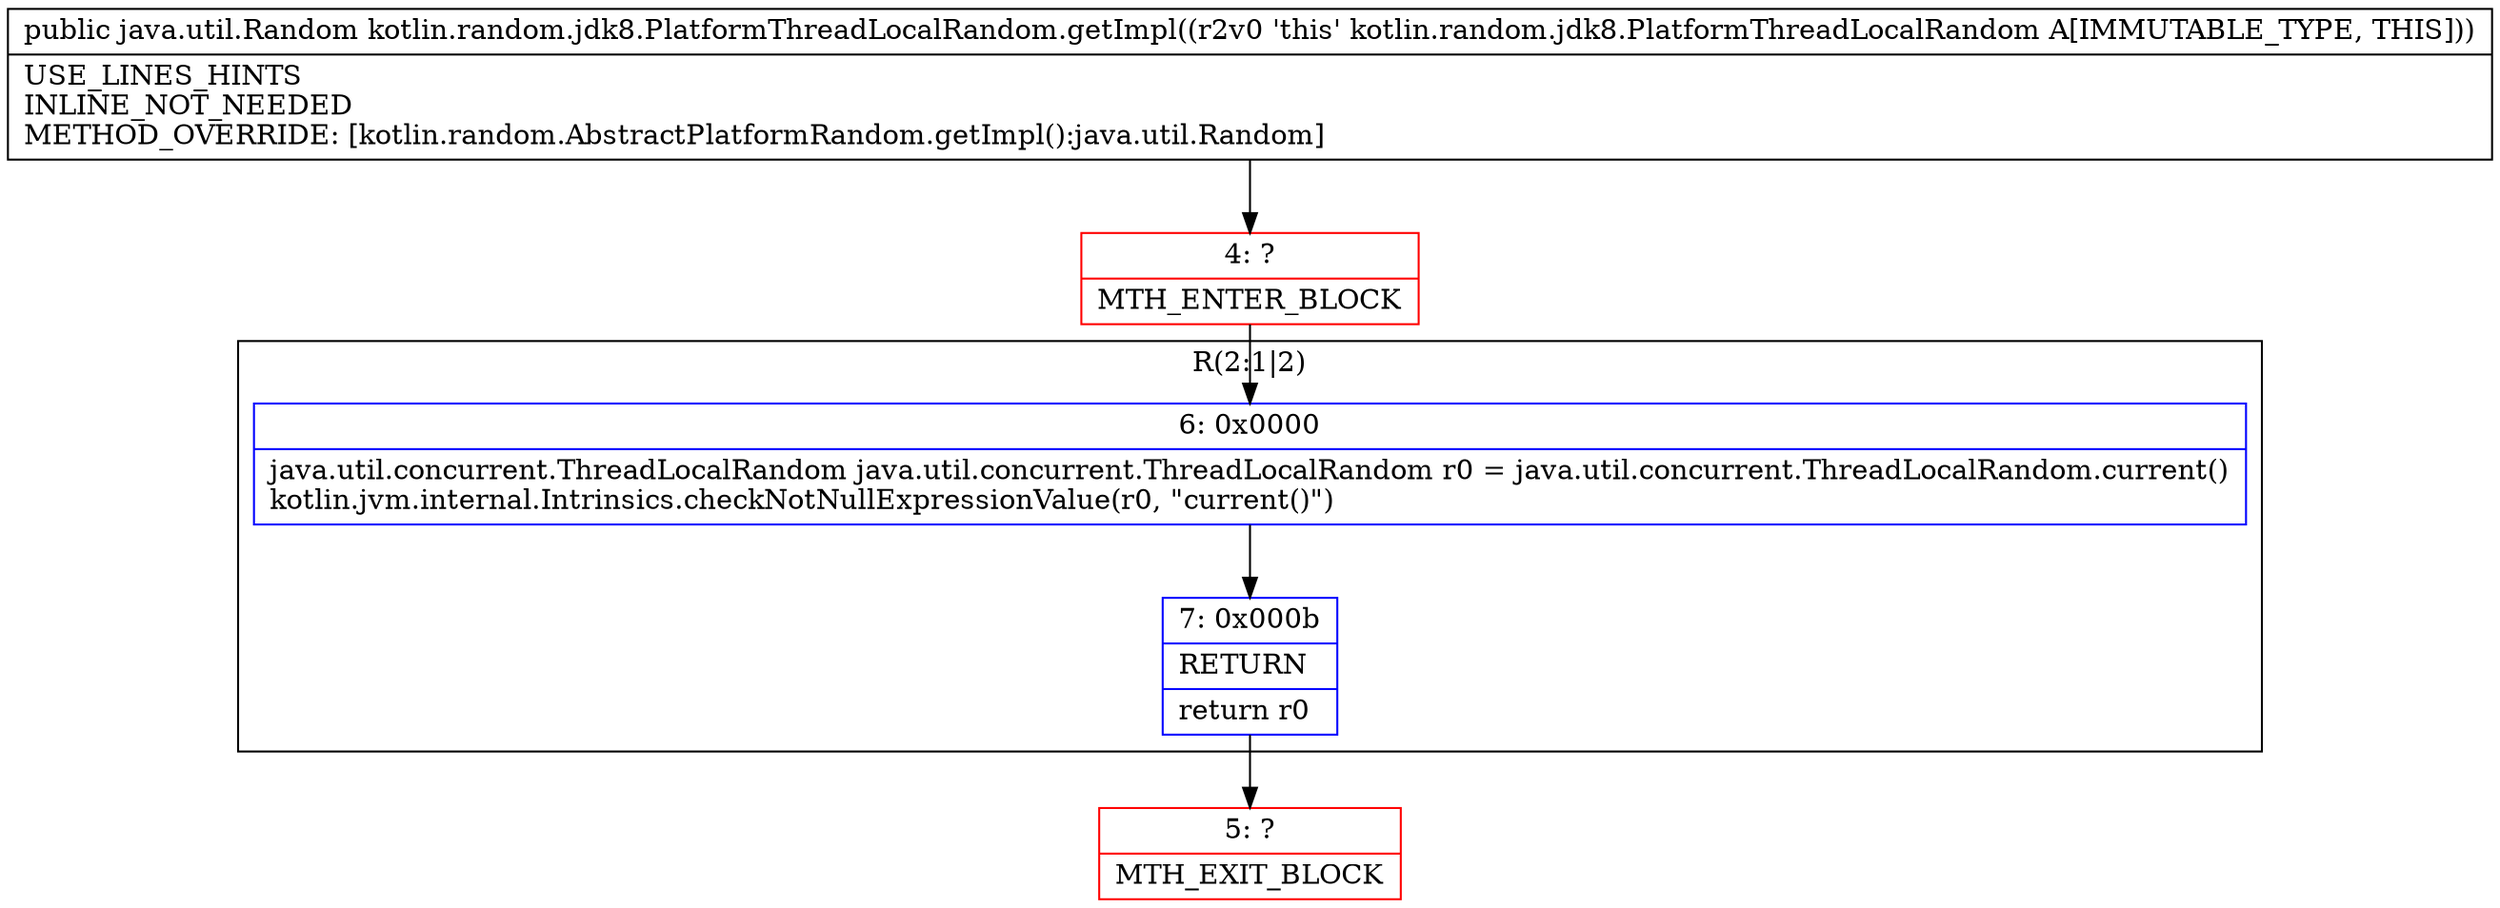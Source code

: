 digraph "CFG forkotlin.random.jdk8.PlatformThreadLocalRandom.getImpl()Ljava\/util\/Random;" {
subgraph cluster_Region_236962268 {
label = "R(2:1|2)";
node [shape=record,color=blue];
Node_6 [shape=record,label="{6\:\ 0x0000|java.util.concurrent.ThreadLocalRandom java.util.concurrent.ThreadLocalRandom r0 = java.util.concurrent.ThreadLocalRandom.current()\lkotlin.jvm.internal.Intrinsics.checkNotNullExpressionValue(r0, \"current()\")\l}"];
Node_7 [shape=record,label="{7\:\ 0x000b|RETURN\l|return r0\l}"];
}
Node_4 [shape=record,color=red,label="{4\:\ ?|MTH_ENTER_BLOCK\l}"];
Node_5 [shape=record,color=red,label="{5\:\ ?|MTH_EXIT_BLOCK\l}"];
MethodNode[shape=record,label="{public java.util.Random kotlin.random.jdk8.PlatformThreadLocalRandom.getImpl((r2v0 'this' kotlin.random.jdk8.PlatformThreadLocalRandom A[IMMUTABLE_TYPE, THIS]))  | USE_LINES_HINTS\lINLINE_NOT_NEEDED\lMETHOD_OVERRIDE: [kotlin.random.AbstractPlatformRandom.getImpl():java.util.Random]\l}"];
MethodNode -> Node_4;Node_6 -> Node_7;
Node_7 -> Node_5;
Node_4 -> Node_6;
}

